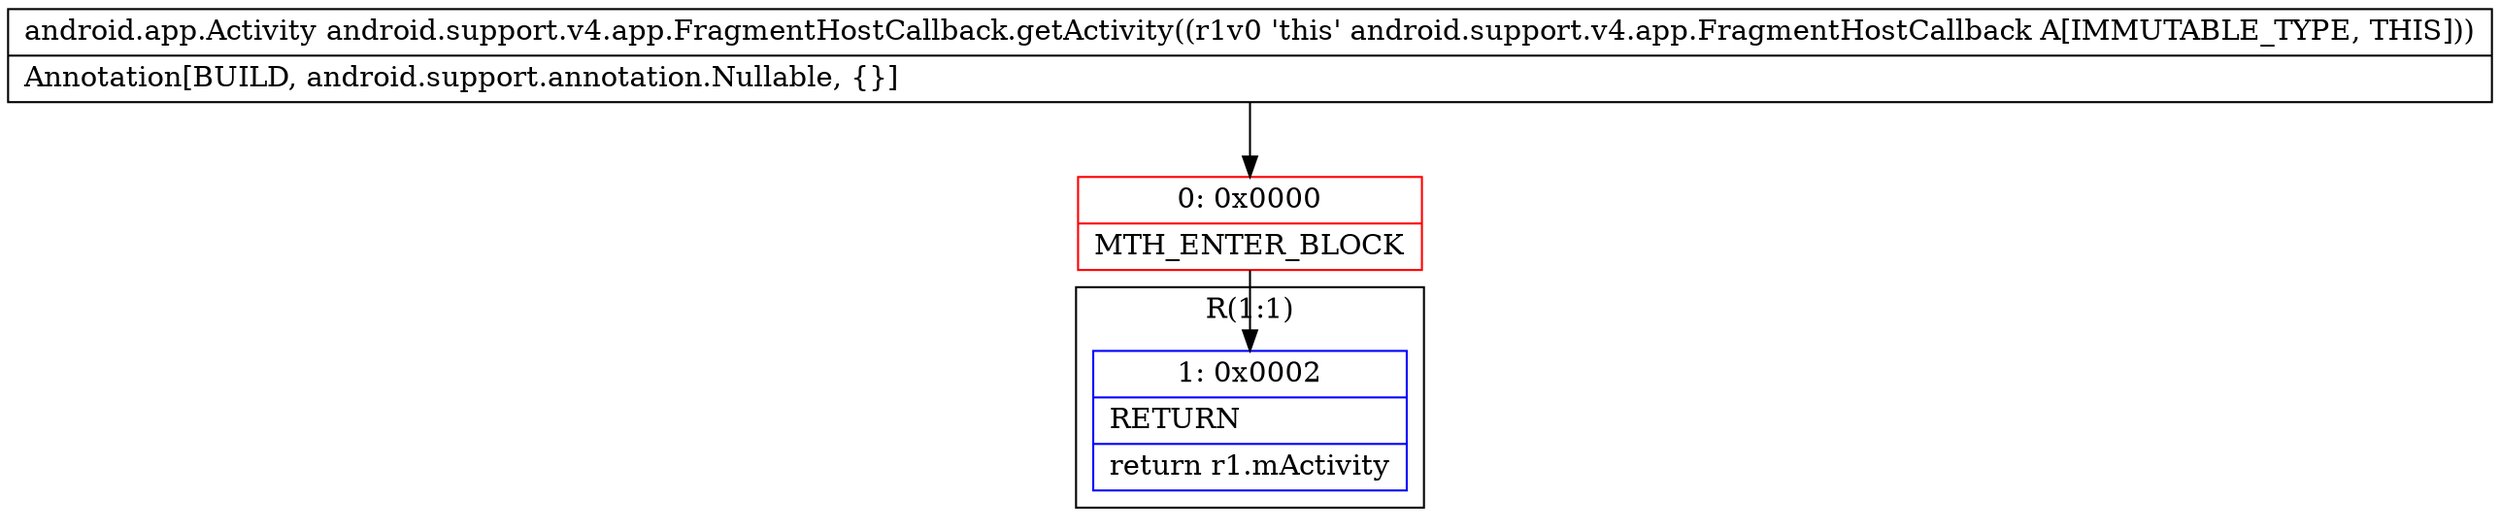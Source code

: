 digraph "CFG forandroid.support.v4.app.FragmentHostCallback.getActivity()Landroid\/app\/Activity;" {
subgraph cluster_Region_2136383373 {
label = "R(1:1)";
node [shape=record,color=blue];
Node_1 [shape=record,label="{1\:\ 0x0002|RETURN\l|return r1.mActivity\l}"];
}
Node_0 [shape=record,color=red,label="{0\:\ 0x0000|MTH_ENTER_BLOCK\l}"];
MethodNode[shape=record,label="{android.app.Activity android.support.v4.app.FragmentHostCallback.getActivity((r1v0 'this' android.support.v4.app.FragmentHostCallback A[IMMUTABLE_TYPE, THIS]))  | Annotation[BUILD, android.support.annotation.Nullable, \{\}]\l}"];
MethodNode -> Node_0;
Node_0 -> Node_1;
}

